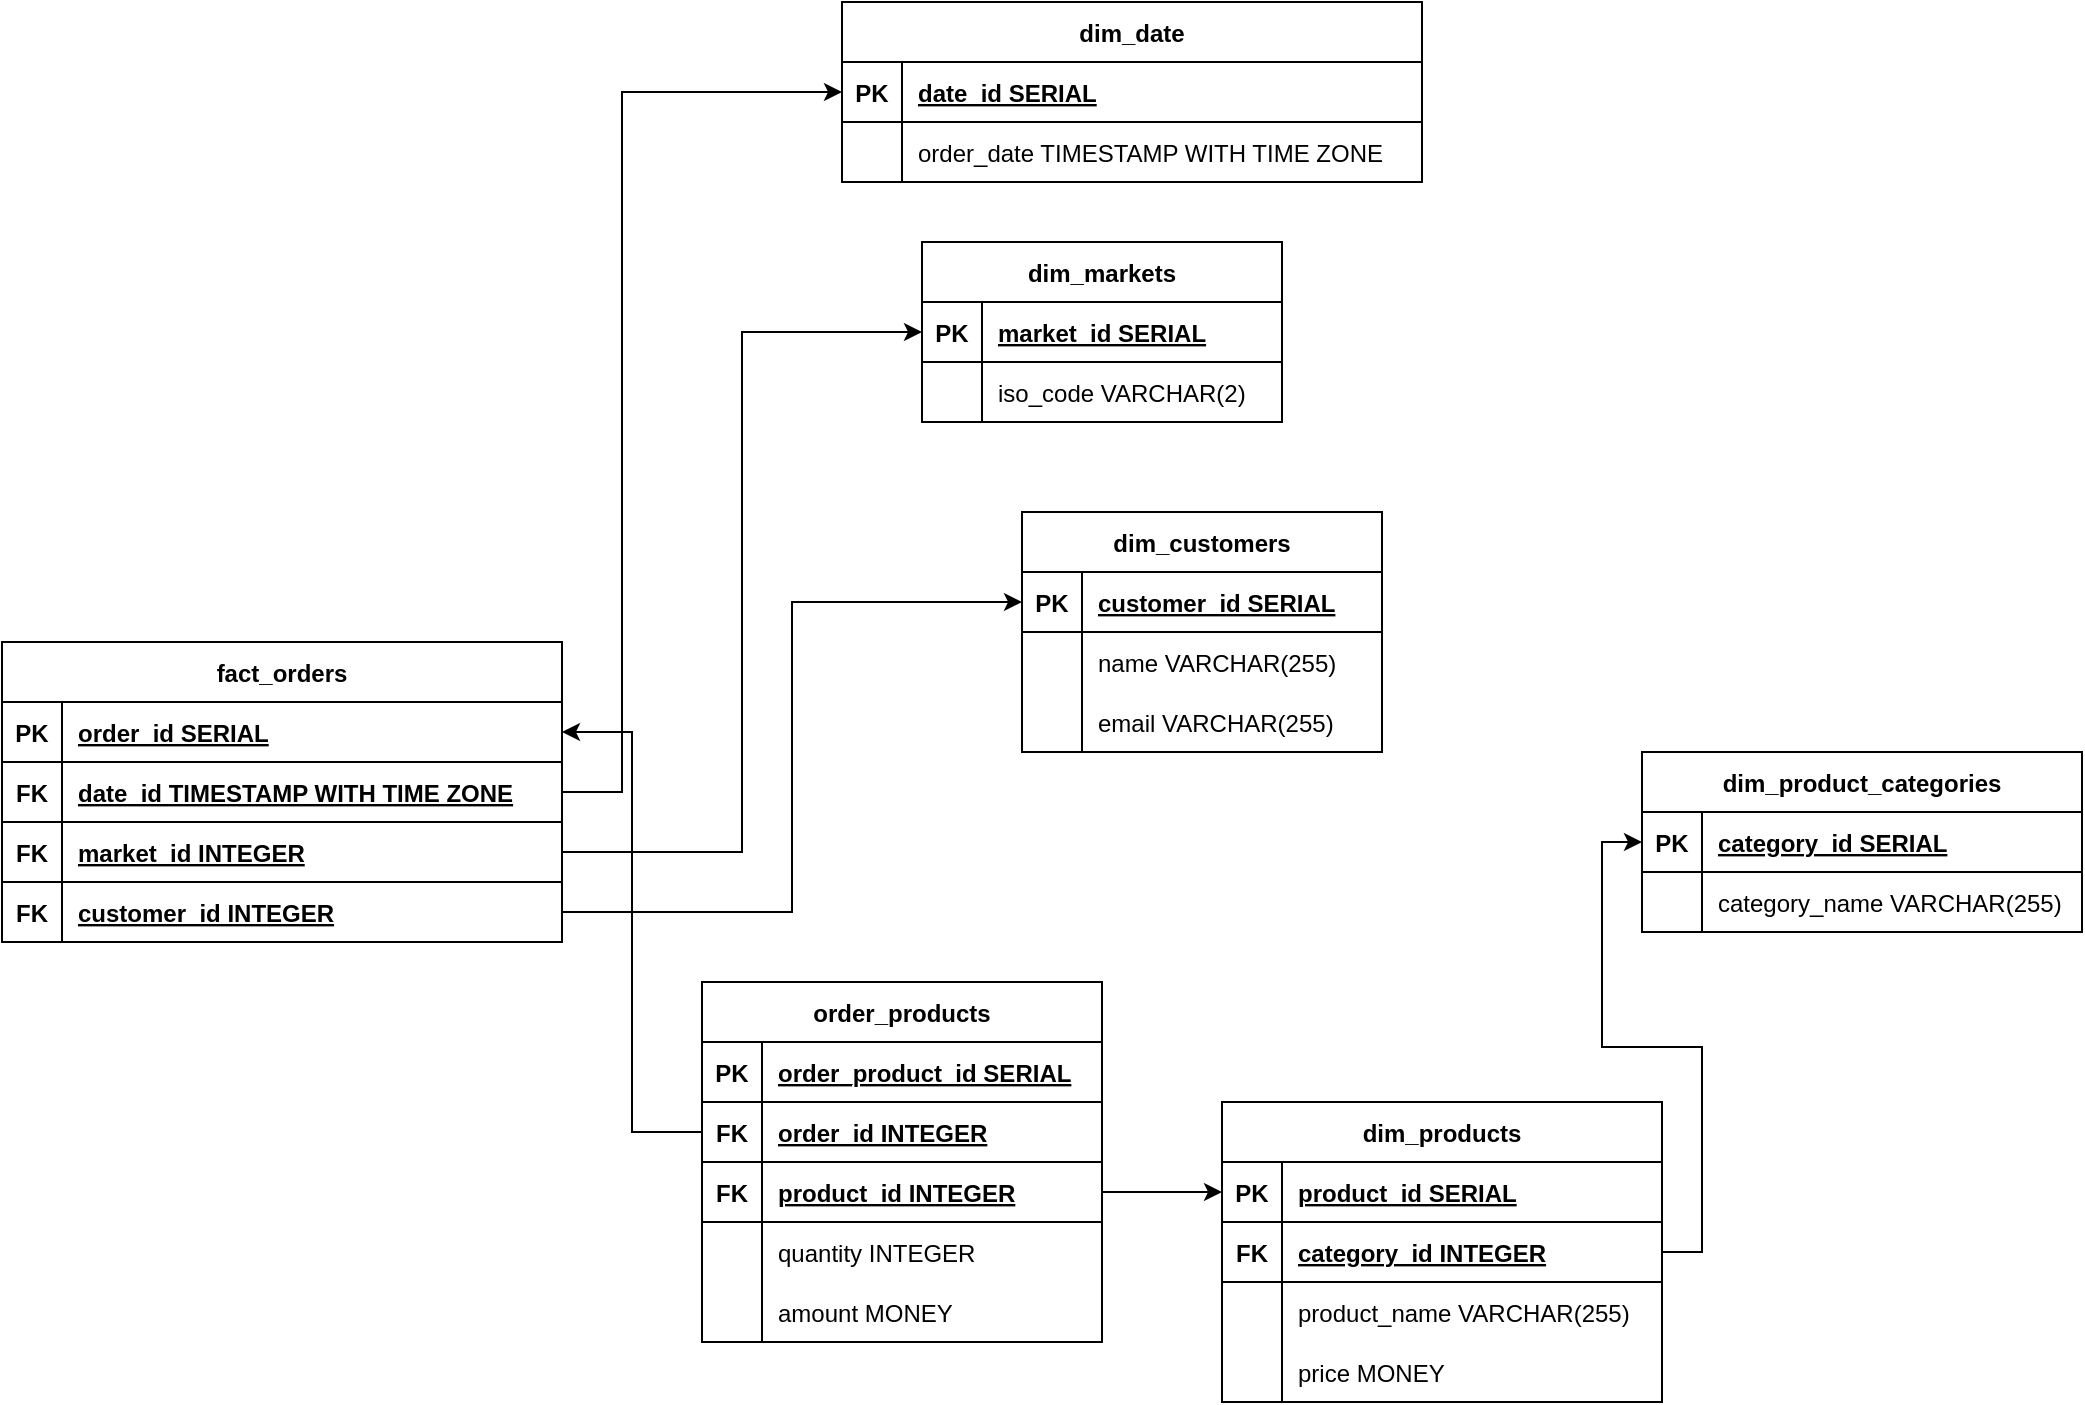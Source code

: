 <mxfile version="23.1.4" type="device">
  <diagram id="XZgbwGNa7oJnOQkx7R82" name="Page-1">
    <mxGraphModel dx="2133" dy="412" grid="1" gridSize="10" guides="1" tooltips="1" connect="1" arrows="1" fold="1" page="1" pageScale="1" pageWidth="1100" pageHeight="850" math="0" shadow="0">
      <root>
        <mxCell id="0" />
        <mxCell id="1" parent="0" />
        <mxCell id="pxrLNf_T3DCZ3p7mx5f7-1" value="fact_orders" style="shape=table;startSize=30;container=1;collapsible=1;childLayout=tableLayout;fixedRows=1;rowLines=0;fontStyle=1;align=center;resizeLast=1;" parent="1" vertex="1">
          <mxGeometry x="-1070" y="385" width="280" height="150" as="geometry" />
        </mxCell>
        <mxCell id="pxrLNf_T3DCZ3p7mx5f7-77" style="shape=tableRow;horizontal=0;startSize=0;swimlaneHead=0;swimlaneBody=0;fillColor=none;collapsible=0;dropTarget=0;points=[[0,0.5],[1,0.5]];portConstraint=eastwest;strokeColor=inherit;top=0;left=0;right=0;bottom=1;" parent="pxrLNf_T3DCZ3p7mx5f7-1" vertex="1">
          <mxGeometry y="30" width="280" height="30" as="geometry" />
        </mxCell>
        <mxCell id="pxrLNf_T3DCZ3p7mx5f7-78" value="PK" style="shape=partialRectangle;overflow=hidden;connectable=0;fillColor=none;strokeColor=inherit;top=0;left=0;bottom=0;right=0;fontStyle=1;" parent="pxrLNf_T3DCZ3p7mx5f7-77" vertex="1">
          <mxGeometry width="30" height="30" as="geometry">
            <mxRectangle width="30" height="30" as="alternateBounds" />
          </mxGeometry>
        </mxCell>
        <mxCell id="pxrLNf_T3DCZ3p7mx5f7-79" value="order_id SERIAL" style="shape=partialRectangle;overflow=hidden;connectable=0;fillColor=none;align=left;strokeColor=inherit;top=0;left=0;bottom=0;right=0;spacingLeft=6;fontStyle=5;" parent="pxrLNf_T3DCZ3p7mx5f7-77" vertex="1">
          <mxGeometry x="30" width="250" height="30" as="geometry">
            <mxRectangle width="250" height="30" as="alternateBounds" />
          </mxGeometry>
        </mxCell>
        <mxCell id="pxrLNf_T3DCZ3p7mx5f7-2" value="" style="shape=tableRow;horizontal=0;startSize=0;swimlaneHead=0;swimlaneBody=0;fillColor=none;collapsible=0;dropTarget=0;points=[[0,0.5],[1,0.5]];portConstraint=eastwest;strokeColor=inherit;top=0;left=0;right=0;bottom=1;" parent="pxrLNf_T3DCZ3p7mx5f7-1" vertex="1">
          <mxGeometry y="60" width="280" height="30" as="geometry" />
        </mxCell>
        <mxCell id="pxrLNf_T3DCZ3p7mx5f7-3" value="FK" style="shape=partialRectangle;overflow=hidden;connectable=0;fillColor=none;strokeColor=inherit;top=0;left=0;bottom=0;right=0;fontStyle=1;" parent="pxrLNf_T3DCZ3p7mx5f7-2" vertex="1">
          <mxGeometry width="30" height="30" as="geometry">
            <mxRectangle width="30" height="30" as="alternateBounds" />
          </mxGeometry>
        </mxCell>
        <mxCell id="pxrLNf_T3DCZ3p7mx5f7-4" value="date_id TIMESTAMP WITH TIME ZONE" style="shape=partialRectangle;overflow=hidden;connectable=0;fillColor=none;align=left;strokeColor=inherit;top=0;left=0;bottom=0;right=0;spacingLeft=6;fontStyle=5;" parent="pxrLNf_T3DCZ3p7mx5f7-2" vertex="1">
          <mxGeometry x="30" width="250" height="30" as="geometry">
            <mxRectangle width="250" height="30" as="alternateBounds" />
          </mxGeometry>
        </mxCell>
        <mxCell id="pxrLNf_T3DCZ3p7mx5f7-5" value="" style="shape=tableRow;horizontal=0;startSize=0;swimlaneHead=0;swimlaneBody=0;fillColor=none;collapsible=0;dropTarget=0;points=[[0,0.5],[1,0.5]];portConstraint=eastwest;strokeColor=inherit;top=0;left=0;right=0;bottom=1;" parent="pxrLNf_T3DCZ3p7mx5f7-1" vertex="1">
          <mxGeometry y="90" width="280" height="30" as="geometry" />
        </mxCell>
        <mxCell id="pxrLNf_T3DCZ3p7mx5f7-6" value="FK" style="shape=partialRectangle;overflow=hidden;connectable=0;fillColor=none;strokeColor=inherit;top=0;left=0;bottom=0;right=0;fontStyle=1;" parent="pxrLNf_T3DCZ3p7mx5f7-5" vertex="1">
          <mxGeometry width="30" height="30" as="geometry">
            <mxRectangle width="30" height="30" as="alternateBounds" />
          </mxGeometry>
        </mxCell>
        <mxCell id="pxrLNf_T3DCZ3p7mx5f7-7" value="market_id INTEGER" style="shape=partialRectangle;overflow=hidden;connectable=0;fillColor=none;align=left;strokeColor=inherit;top=0;left=0;bottom=0;right=0;spacingLeft=6;fontStyle=5;" parent="pxrLNf_T3DCZ3p7mx5f7-5" vertex="1">
          <mxGeometry x="30" width="250" height="30" as="geometry">
            <mxRectangle width="250" height="30" as="alternateBounds" />
          </mxGeometry>
        </mxCell>
        <mxCell id="pxrLNf_T3DCZ3p7mx5f7-8" value="" style="shape=tableRow;horizontal=0;startSize=0;swimlaneHead=0;swimlaneBody=0;fillColor=none;collapsible=0;dropTarget=0;points=[[0,0.5],[1,0.5]];portConstraint=eastwest;strokeColor=inherit;top=0;left=0;right=0;bottom=1;" parent="pxrLNf_T3DCZ3p7mx5f7-1" vertex="1">
          <mxGeometry y="120" width="280" height="30" as="geometry" />
        </mxCell>
        <mxCell id="pxrLNf_T3DCZ3p7mx5f7-9" value="FK" style="shape=partialRectangle;overflow=hidden;connectable=0;fillColor=none;strokeColor=inherit;top=0;left=0;bottom=0;right=0;fontStyle=1;" parent="pxrLNf_T3DCZ3p7mx5f7-8" vertex="1">
          <mxGeometry width="30" height="30" as="geometry">
            <mxRectangle width="30" height="30" as="alternateBounds" />
          </mxGeometry>
        </mxCell>
        <mxCell id="pxrLNf_T3DCZ3p7mx5f7-10" value="customer_id INTEGER" style="shape=partialRectangle;overflow=hidden;connectable=0;fillColor=none;align=left;strokeColor=inherit;top=0;left=0;bottom=0;right=0;spacingLeft=6;fontStyle=5;" parent="pxrLNf_T3DCZ3p7mx5f7-8" vertex="1">
          <mxGeometry x="30" width="250" height="30" as="geometry">
            <mxRectangle width="250" height="30" as="alternateBounds" />
          </mxGeometry>
        </mxCell>
        <mxCell id="pxrLNf_T3DCZ3p7mx5f7-17" value="dim_date" style="shape=table;startSize=30;container=1;collapsible=1;childLayout=tableLayout;fixedRows=1;rowLines=0;fontStyle=1;align=center;resizeLast=1;" parent="1" vertex="1">
          <mxGeometry x="-650" y="65" width="290" height="90" as="geometry" />
        </mxCell>
        <mxCell id="pxrLNf_T3DCZ3p7mx5f7-18" value="" style="shape=tableRow;horizontal=0;startSize=0;swimlaneHead=0;swimlaneBody=0;fillColor=none;collapsible=0;dropTarget=0;points=[[0,0.5],[1,0.5]];portConstraint=eastwest;strokeColor=inherit;top=0;left=0;right=0;bottom=1;" parent="pxrLNf_T3DCZ3p7mx5f7-17" vertex="1">
          <mxGeometry y="30" width="290" height="30" as="geometry" />
        </mxCell>
        <mxCell id="pxrLNf_T3DCZ3p7mx5f7-19" value="PK" style="shape=partialRectangle;overflow=hidden;connectable=0;fillColor=none;strokeColor=inherit;top=0;left=0;bottom=0;right=0;fontStyle=1;" parent="pxrLNf_T3DCZ3p7mx5f7-18" vertex="1">
          <mxGeometry width="30" height="30" as="geometry">
            <mxRectangle width="30" height="30" as="alternateBounds" />
          </mxGeometry>
        </mxCell>
        <mxCell id="pxrLNf_T3DCZ3p7mx5f7-20" value="date_id SERIAL " style="shape=partialRectangle;overflow=hidden;connectable=0;fillColor=none;align=left;strokeColor=inherit;top=0;left=0;bottom=0;right=0;spacingLeft=6;fontStyle=5;" parent="pxrLNf_T3DCZ3p7mx5f7-18" vertex="1">
          <mxGeometry x="30" width="260" height="30" as="geometry">
            <mxRectangle width="260" height="30" as="alternateBounds" />
          </mxGeometry>
        </mxCell>
        <mxCell id="pxrLNf_T3DCZ3p7mx5f7-21" value="" style="shape=tableRow;horizontal=0;startSize=0;swimlaneHead=0;swimlaneBody=0;fillColor=none;collapsible=0;dropTarget=0;points=[[0,0.5],[1,0.5]];portConstraint=eastwest;strokeColor=inherit;top=0;left=0;right=0;bottom=0;" parent="pxrLNf_T3DCZ3p7mx5f7-17" vertex="1">
          <mxGeometry y="60" width="290" height="30" as="geometry" />
        </mxCell>
        <mxCell id="pxrLNf_T3DCZ3p7mx5f7-22" value="" style="shape=partialRectangle;overflow=hidden;connectable=0;fillColor=none;strokeColor=inherit;top=0;left=0;bottom=0;right=0;" parent="pxrLNf_T3DCZ3p7mx5f7-21" vertex="1">
          <mxGeometry width="30" height="30" as="geometry">
            <mxRectangle width="30" height="30" as="alternateBounds" />
          </mxGeometry>
        </mxCell>
        <mxCell id="pxrLNf_T3DCZ3p7mx5f7-23" value="order_date TIMESTAMP WITH TIME ZONE" style="shape=partialRectangle;overflow=hidden;connectable=0;fillColor=none;align=left;strokeColor=inherit;top=0;left=0;bottom=0;right=0;spacingLeft=6;" parent="pxrLNf_T3DCZ3p7mx5f7-21" vertex="1">
          <mxGeometry x="30" width="260" height="30" as="geometry">
            <mxRectangle width="260" height="30" as="alternateBounds" />
          </mxGeometry>
        </mxCell>
        <mxCell id="pxrLNf_T3DCZ3p7mx5f7-24" value="dim_products" style="shape=table;startSize=30;container=1;collapsible=1;childLayout=tableLayout;fixedRows=1;rowLines=0;fontStyle=1;align=center;resizeLast=1;" parent="1" vertex="1">
          <mxGeometry x="-460" y="615" width="220" height="150" as="geometry" />
        </mxCell>
        <mxCell id="pxrLNf_T3DCZ3p7mx5f7-80" style="shape=tableRow;horizontal=0;startSize=0;swimlaneHead=0;swimlaneBody=0;fillColor=none;collapsible=0;dropTarget=0;points=[[0,0.5],[1,0.5]];portConstraint=eastwest;strokeColor=inherit;top=0;left=0;right=0;bottom=1;" parent="pxrLNf_T3DCZ3p7mx5f7-24" vertex="1">
          <mxGeometry y="30" width="220" height="30" as="geometry" />
        </mxCell>
        <mxCell id="pxrLNf_T3DCZ3p7mx5f7-81" value="PK" style="shape=partialRectangle;overflow=hidden;connectable=0;fillColor=none;strokeColor=inherit;top=0;left=0;bottom=0;right=0;fontStyle=1;" parent="pxrLNf_T3DCZ3p7mx5f7-80" vertex="1">
          <mxGeometry width="30" height="30" as="geometry">
            <mxRectangle width="30" height="30" as="alternateBounds" />
          </mxGeometry>
        </mxCell>
        <mxCell id="pxrLNf_T3DCZ3p7mx5f7-82" value="product_id SERIAL" style="shape=partialRectangle;overflow=hidden;connectable=0;fillColor=none;align=left;strokeColor=inherit;top=0;left=0;bottom=0;right=0;spacingLeft=6;fontStyle=5;" parent="pxrLNf_T3DCZ3p7mx5f7-80" vertex="1">
          <mxGeometry x="30" width="190" height="30" as="geometry">
            <mxRectangle width="190" height="30" as="alternateBounds" />
          </mxGeometry>
        </mxCell>
        <mxCell id="pxrLNf_T3DCZ3p7mx5f7-25" value="" style="shape=tableRow;horizontal=0;startSize=0;swimlaneHead=0;swimlaneBody=0;fillColor=none;collapsible=0;dropTarget=0;points=[[0,0.5],[1,0.5]];portConstraint=eastwest;strokeColor=inherit;top=0;left=0;right=0;bottom=1;" parent="pxrLNf_T3DCZ3p7mx5f7-24" vertex="1">
          <mxGeometry y="60" width="220" height="30" as="geometry" />
        </mxCell>
        <mxCell id="pxrLNf_T3DCZ3p7mx5f7-26" value="FK" style="shape=partialRectangle;overflow=hidden;connectable=0;fillColor=none;strokeColor=inherit;top=0;left=0;bottom=0;right=0;fontStyle=1;" parent="pxrLNf_T3DCZ3p7mx5f7-25" vertex="1">
          <mxGeometry width="30" height="30" as="geometry">
            <mxRectangle width="30" height="30" as="alternateBounds" />
          </mxGeometry>
        </mxCell>
        <mxCell id="pxrLNf_T3DCZ3p7mx5f7-27" value="category_id INTEGER" style="shape=partialRectangle;overflow=hidden;connectable=0;fillColor=none;align=left;strokeColor=inherit;top=0;left=0;bottom=0;right=0;spacingLeft=6;fontStyle=5;" parent="pxrLNf_T3DCZ3p7mx5f7-25" vertex="1">
          <mxGeometry x="30" width="190" height="30" as="geometry">
            <mxRectangle width="190" height="30" as="alternateBounds" />
          </mxGeometry>
        </mxCell>
        <mxCell id="pxrLNf_T3DCZ3p7mx5f7-31" value="" style="shape=tableRow;horizontal=0;startSize=0;swimlaneHead=0;swimlaneBody=0;fillColor=none;collapsible=0;dropTarget=0;points=[[0,0.5],[1,0.5]];portConstraint=eastwest;strokeColor=inherit;top=0;left=0;right=0;bottom=0;" parent="pxrLNf_T3DCZ3p7mx5f7-24" vertex="1">
          <mxGeometry y="90" width="220" height="30" as="geometry" />
        </mxCell>
        <mxCell id="pxrLNf_T3DCZ3p7mx5f7-32" value="" style="shape=partialRectangle;overflow=hidden;connectable=0;fillColor=none;strokeColor=inherit;top=0;left=0;bottom=0;right=0;" parent="pxrLNf_T3DCZ3p7mx5f7-31" vertex="1">
          <mxGeometry width="30" height="30" as="geometry">
            <mxRectangle width="30" height="30" as="alternateBounds" />
          </mxGeometry>
        </mxCell>
        <mxCell id="pxrLNf_T3DCZ3p7mx5f7-33" value="product_name VARCHAR(255)" style="shape=partialRectangle;overflow=hidden;connectable=0;fillColor=none;align=left;strokeColor=inherit;top=0;left=0;bottom=0;right=0;spacingLeft=6;" parent="pxrLNf_T3DCZ3p7mx5f7-31" vertex="1">
          <mxGeometry x="30" width="190" height="30" as="geometry">
            <mxRectangle width="190" height="30" as="alternateBounds" />
          </mxGeometry>
        </mxCell>
        <mxCell id="pxrLNf_T3DCZ3p7mx5f7-34" value="" style="shape=tableRow;horizontal=0;startSize=0;swimlaneHead=0;swimlaneBody=0;fillColor=none;collapsible=0;dropTarget=0;points=[[0,0.5],[1,0.5]];portConstraint=eastwest;strokeColor=inherit;top=0;left=0;right=0;bottom=0;" parent="pxrLNf_T3DCZ3p7mx5f7-24" vertex="1">
          <mxGeometry y="120" width="220" height="30" as="geometry" />
        </mxCell>
        <mxCell id="pxrLNf_T3DCZ3p7mx5f7-35" value="" style="shape=partialRectangle;overflow=hidden;connectable=0;fillColor=none;strokeColor=inherit;top=0;left=0;bottom=0;right=0;" parent="pxrLNf_T3DCZ3p7mx5f7-34" vertex="1">
          <mxGeometry width="30" height="30" as="geometry">
            <mxRectangle width="30" height="30" as="alternateBounds" />
          </mxGeometry>
        </mxCell>
        <mxCell id="pxrLNf_T3DCZ3p7mx5f7-36" value="price MONEY" style="shape=partialRectangle;overflow=hidden;connectable=0;fillColor=none;align=left;strokeColor=inherit;top=0;left=0;bottom=0;right=0;spacingLeft=6;" parent="pxrLNf_T3DCZ3p7mx5f7-34" vertex="1">
          <mxGeometry x="30" width="190" height="30" as="geometry">
            <mxRectangle width="190" height="30" as="alternateBounds" />
          </mxGeometry>
        </mxCell>
        <mxCell id="pxrLNf_T3DCZ3p7mx5f7-37" value="order_products" style="shape=table;startSize=30;container=1;collapsible=1;childLayout=tableLayout;fixedRows=1;rowLines=0;fontStyle=1;align=center;resizeLast=1;" parent="1" vertex="1">
          <mxGeometry x="-720" y="555" width="200" height="180" as="geometry" />
        </mxCell>
        <mxCell id="pxrLNf_T3DCZ3p7mx5f7-83" style="shape=tableRow;horizontal=0;startSize=0;swimlaneHead=0;swimlaneBody=0;fillColor=none;collapsible=0;dropTarget=0;points=[[0,0.5],[1,0.5]];portConstraint=eastwest;strokeColor=inherit;top=0;left=0;right=0;bottom=1;" parent="pxrLNf_T3DCZ3p7mx5f7-37" vertex="1">
          <mxGeometry y="30" width="200" height="30" as="geometry" />
        </mxCell>
        <mxCell id="pxrLNf_T3DCZ3p7mx5f7-84" value="PK" style="shape=partialRectangle;overflow=hidden;connectable=0;fillColor=none;strokeColor=inherit;top=0;left=0;bottom=0;right=0;fontStyle=1;" parent="pxrLNf_T3DCZ3p7mx5f7-83" vertex="1">
          <mxGeometry width="30" height="30" as="geometry">
            <mxRectangle width="30" height="30" as="alternateBounds" />
          </mxGeometry>
        </mxCell>
        <mxCell id="pxrLNf_T3DCZ3p7mx5f7-85" value="order_product_id SERIAL" style="shape=partialRectangle;overflow=hidden;connectable=0;fillColor=none;align=left;strokeColor=inherit;top=0;left=0;bottom=0;right=0;spacingLeft=6;fontStyle=5;" parent="pxrLNf_T3DCZ3p7mx5f7-83" vertex="1">
          <mxGeometry x="30" width="170" height="30" as="geometry">
            <mxRectangle width="170" height="30" as="alternateBounds" />
          </mxGeometry>
        </mxCell>
        <mxCell id="pxrLNf_T3DCZ3p7mx5f7-41" value="" style="shape=tableRow;horizontal=0;startSize=0;swimlaneHead=0;swimlaneBody=0;fillColor=none;collapsible=0;dropTarget=0;points=[[0,0.5],[1,0.5]];portConstraint=eastwest;strokeColor=inherit;top=0;left=0;right=0;bottom=1;" parent="pxrLNf_T3DCZ3p7mx5f7-37" vertex="1">
          <mxGeometry y="60" width="200" height="30" as="geometry" />
        </mxCell>
        <mxCell id="pxrLNf_T3DCZ3p7mx5f7-42" value="FK" style="shape=partialRectangle;overflow=hidden;connectable=0;fillColor=none;strokeColor=inherit;top=0;left=0;bottom=0;right=0;fontStyle=1;" parent="pxrLNf_T3DCZ3p7mx5f7-41" vertex="1">
          <mxGeometry width="30" height="30" as="geometry">
            <mxRectangle width="30" height="30" as="alternateBounds" />
          </mxGeometry>
        </mxCell>
        <mxCell id="pxrLNf_T3DCZ3p7mx5f7-43" value="order_id INTEGER" style="shape=partialRectangle;overflow=hidden;connectable=0;fillColor=none;align=left;strokeColor=inherit;top=0;left=0;bottom=0;right=0;spacingLeft=6;fontStyle=5;" parent="pxrLNf_T3DCZ3p7mx5f7-41" vertex="1">
          <mxGeometry x="30" width="170" height="30" as="geometry">
            <mxRectangle width="170" height="30" as="alternateBounds" />
          </mxGeometry>
        </mxCell>
        <mxCell id="pxrLNf_T3DCZ3p7mx5f7-44" value="" style="shape=tableRow;horizontal=0;startSize=0;swimlaneHead=0;swimlaneBody=0;fillColor=none;collapsible=0;dropTarget=0;points=[[0,0.5],[1,0.5]];portConstraint=eastwest;strokeColor=inherit;top=0;left=0;right=0;bottom=1;" parent="pxrLNf_T3DCZ3p7mx5f7-37" vertex="1">
          <mxGeometry y="90" width="200" height="30" as="geometry" />
        </mxCell>
        <mxCell id="pxrLNf_T3DCZ3p7mx5f7-45" value="FK" style="shape=partialRectangle;overflow=hidden;connectable=0;fillColor=none;strokeColor=inherit;top=0;left=0;bottom=0;right=0;fontStyle=1;" parent="pxrLNf_T3DCZ3p7mx5f7-44" vertex="1">
          <mxGeometry width="30" height="30" as="geometry">
            <mxRectangle width="30" height="30" as="alternateBounds" />
          </mxGeometry>
        </mxCell>
        <mxCell id="pxrLNf_T3DCZ3p7mx5f7-46" value="product_id INTEGER" style="shape=partialRectangle;overflow=hidden;connectable=0;fillColor=none;align=left;strokeColor=inherit;top=0;left=0;bottom=0;right=0;spacingLeft=6;fontStyle=5;" parent="pxrLNf_T3DCZ3p7mx5f7-44" vertex="1">
          <mxGeometry x="30" width="170" height="30" as="geometry">
            <mxRectangle width="170" height="30" as="alternateBounds" />
          </mxGeometry>
        </mxCell>
        <mxCell id="pxrLNf_T3DCZ3p7mx5f7-47" value="" style="shape=tableRow;horizontal=0;startSize=0;swimlaneHead=0;swimlaneBody=0;fillColor=none;collapsible=0;dropTarget=0;points=[[0,0.5],[1,0.5]];portConstraint=eastwest;strokeColor=inherit;top=0;left=0;right=0;bottom=0;" parent="pxrLNf_T3DCZ3p7mx5f7-37" vertex="1">
          <mxGeometry y="120" width="200" height="30" as="geometry" />
        </mxCell>
        <mxCell id="pxrLNf_T3DCZ3p7mx5f7-48" value="" style="shape=partialRectangle;overflow=hidden;connectable=0;fillColor=none;strokeColor=inherit;top=0;left=0;bottom=0;right=0;" parent="pxrLNf_T3DCZ3p7mx5f7-47" vertex="1">
          <mxGeometry width="30" height="30" as="geometry">
            <mxRectangle width="30" height="30" as="alternateBounds" />
          </mxGeometry>
        </mxCell>
        <mxCell id="pxrLNf_T3DCZ3p7mx5f7-49" value="quantity INTEGER" style="shape=partialRectangle;overflow=hidden;connectable=0;fillColor=none;align=left;strokeColor=inherit;top=0;left=0;bottom=0;right=0;spacingLeft=6;" parent="pxrLNf_T3DCZ3p7mx5f7-47" vertex="1">
          <mxGeometry x="30" width="170" height="30" as="geometry">
            <mxRectangle width="170" height="30" as="alternateBounds" />
          </mxGeometry>
        </mxCell>
        <mxCell id="N5OTO_rylGFLHQ4ZU9c1-1" style="shape=tableRow;horizontal=0;startSize=0;swimlaneHead=0;swimlaneBody=0;fillColor=none;collapsible=0;dropTarget=0;points=[[0,0.5],[1,0.5]];portConstraint=eastwest;strokeColor=inherit;top=0;left=0;right=0;bottom=0;" vertex="1" parent="pxrLNf_T3DCZ3p7mx5f7-37">
          <mxGeometry y="150" width="200" height="30" as="geometry" />
        </mxCell>
        <mxCell id="N5OTO_rylGFLHQ4ZU9c1-2" style="shape=partialRectangle;overflow=hidden;connectable=0;fillColor=none;strokeColor=inherit;top=0;left=0;bottom=0;right=0;" vertex="1" parent="N5OTO_rylGFLHQ4ZU9c1-1">
          <mxGeometry width="30" height="30" as="geometry">
            <mxRectangle width="30" height="30" as="alternateBounds" />
          </mxGeometry>
        </mxCell>
        <mxCell id="N5OTO_rylGFLHQ4ZU9c1-3" value="amount MONEY" style="shape=partialRectangle;overflow=hidden;connectable=0;fillColor=none;align=left;strokeColor=inherit;top=0;left=0;bottom=0;right=0;spacingLeft=6;" vertex="1" parent="N5OTO_rylGFLHQ4ZU9c1-1">
          <mxGeometry x="30" width="170" height="30" as="geometry">
            <mxRectangle width="170" height="30" as="alternateBounds" />
          </mxGeometry>
        </mxCell>
        <mxCell id="pxrLNf_T3DCZ3p7mx5f7-50" value="dim_product_categories" style="shape=table;startSize=30;container=1;collapsible=1;childLayout=tableLayout;fixedRows=1;rowLines=0;fontStyle=1;align=center;resizeLast=1;" parent="1" vertex="1">
          <mxGeometry x="-250" y="440" width="220" height="90" as="geometry" />
        </mxCell>
        <mxCell id="pxrLNf_T3DCZ3p7mx5f7-51" value="" style="shape=tableRow;horizontal=0;startSize=0;swimlaneHead=0;swimlaneBody=0;fillColor=none;collapsible=0;dropTarget=0;points=[[0,0.5],[1,0.5]];portConstraint=eastwest;strokeColor=inherit;top=0;left=0;right=0;bottom=1;" parent="pxrLNf_T3DCZ3p7mx5f7-50" vertex="1">
          <mxGeometry y="30" width="220" height="30" as="geometry" />
        </mxCell>
        <mxCell id="pxrLNf_T3DCZ3p7mx5f7-52" value="PK" style="shape=partialRectangle;overflow=hidden;connectable=0;fillColor=none;strokeColor=inherit;top=0;left=0;bottom=0;right=0;fontStyle=1;" parent="pxrLNf_T3DCZ3p7mx5f7-51" vertex="1">
          <mxGeometry width="30" height="30" as="geometry">
            <mxRectangle width="30" height="30" as="alternateBounds" />
          </mxGeometry>
        </mxCell>
        <mxCell id="pxrLNf_T3DCZ3p7mx5f7-53" value="category_id SERIAL " style="shape=partialRectangle;overflow=hidden;connectable=0;fillColor=none;align=left;strokeColor=inherit;top=0;left=0;bottom=0;right=0;spacingLeft=6;fontStyle=5;" parent="pxrLNf_T3DCZ3p7mx5f7-51" vertex="1">
          <mxGeometry x="30" width="190" height="30" as="geometry">
            <mxRectangle width="190" height="30" as="alternateBounds" />
          </mxGeometry>
        </mxCell>
        <mxCell id="pxrLNf_T3DCZ3p7mx5f7-54" value="" style="shape=tableRow;horizontal=0;startSize=0;swimlaneHead=0;swimlaneBody=0;fillColor=none;collapsible=0;dropTarget=0;points=[[0,0.5],[1,0.5]];portConstraint=eastwest;strokeColor=inherit;top=0;left=0;right=0;bottom=0;" parent="pxrLNf_T3DCZ3p7mx5f7-50" vertex="1">
          <mxGeometry y="60" width="220" height="30" as="geometry" />
        </mxCell>
        <mxCell id="pxrLNf_T3DCZ3p7mx5f7-55" value="" style="shape=partialRectangle;overflow=hidden;connectable=0;fillColor=none;strokeColor=inherit;top=0;left=0;bottom=0;right=0;" parent="pxrLNf_T3DCZ3p7mx5f7-54" vertex="1">
          <mxGeometry width="30" height="30" as="geometry">
            <mxRectangle width="30" height="30" as="alternateBounds" />
          </mxGeometry>
        </mxCell>
        <mxCell id="pxrLNf_T3DCZ3p7mx5f7-56" value="category_name VARCHAR(255)" style="shape=partialRectangle;overflow=hidden;connectable=0;fillColor=none;align=left;strokeColor=inherit;top=0;left=0;bottom=0;right=0;spacingLeft=6;" parent="pxrLNf_T3DCZ3p7mx5f7-54" vertex="1">
          <mxGeometry x="30" width="190" height="30" as="geometry">
            <mxRectangle width="190" height="30" as="alternateBounds" />
          </mxGeometry>
        </mxCell>
        <mxCell id="pxrLNf_T3DCZ3p7mx5f7-57" value="dim_customers" style="shape=table;startSize=30;container=1;collapsible=1;childLayout=tableLayout;fixedRows=1;rowLines=0;fontStyle=1;align=center;resizeLast=1;" parent="1" vertex="1">
          <mxGeometry x="-560" y="320" width="180" height="120" as="geometry" />
        </mxCell>
        <mxCell id="pxrLNf_T3DCZ3p7mx5f7-58" value="" style="shape=tableRow;horizontal=0;startSize=0;swimlaneHead=0;swimlaneBody=0;fillColor=none;collapsible=0;dropTarget=0;points=[[0,0.5],[1,0.5]];portConstraint=eastwest;strokeColor=inherit;top=0;left=0;right=0;bottom=1;" parent="pxrLNf_T3DCZ3p7mx5f7-57" vertex="1">
          <mxGeometry y="30" width="180" height="30" as="geometry" />
        </mxCell>
        <mxCell id="pxrLNf_T3DCZ3p7mx5f7-59" value="PK" style="shape=partialRectangle;overflow=hidden;connectable=0;fillColor=none;strokeColor=inherit;top=0;left=0;bottom=0;right=0;fontStyle=1;" parent="pxrLNf_T3DCZ3p7mx5f7-58" vertex="1">
          <mxGeometry width="30" height="30" as="geometry">
            <mxRectangle width="30" height="30" as="alternateBounds" />
          </mxGeometry>
        </mxCell>
        <mxCell id="pxrLNf_T3DCZ3p7mx5f7-60" value="customer_id SERIAL " style="shape=partialRectangle;overflow=hidden;connectable=0;fillColor=none;align=left;strokeColor=inherit;top=0;left=0;bottom=0;right=0;spacingLeft=6;fontStyle=5;" parent="pxrLNf_T3DCZ3p7mx5f7-58" vertex="1">
          <mxGeometry x="30" width="150" height="30" as="geometry">
            <mxRectangle width="150" height="30" as="alternateBounds" />
          </mxGeometry>
        </mxCell>
        <mxCell id="pxrLNf_T3DCZ3p7mx5f7-61" value="" style="shape=tableRow;horizontal=0;startSize=0;swimlaneHead=0;swimlaneBody=0;fillColor=none;collapsible=0;dropTarget=0;points=[[0,0.5],[1,0.5]];portConstraint=eastwest;strokeColor=inherit;top=0;left=0;right=0;bottom=0;" parent="pxrLNf_T3DCZ3p7mx5f7-57" vertex="1">
          <mxGeometry y="60" width="180" height="30" as="geometry" />
        </mxCell>
        <mxCell id="pxrLNf_T3DCZ3p7mx5f7-62" value="" style="shape=partialRectangle;overflow=hidden;connectable=0;fillColor=none;strokeColor=inherit;top=0;left=0;bottom=0;right=0;" parent="pxrLNf_T3DCZ3p7mx5f7-61" vertex="1">
          <mxGeometry width="30" height="30" as="geometry">
            <mxRectangle width="30" height="30" as="alternateBounds" />
          </mxGeometry>
        </mxCell>
        <mxCell id="pxrLNf_T3DCZ3p7mx5f7-63" value="name VARCHAR(255)" style="shape=partialRectangle;overflow=hidden;connectable=0;fillColor=none;align=left;strokeColor=inherit;top=0;left=0;bottom=0;right=0;spacingLeft=6;" parent="pxrLNf_T3DCZ3p7mx5f7-61" vertex="1">
          <mxGeometry x="30" width="150" height="30" as="geometry">
            <mxRectangle width="150" height="30" as="alternateBounds" />
          </mxGeometry>
        </mxCell>
        <mxCell id="pxrLNf_T3DCZ3p7mx5f7-64" value="" style="shape=tableRow;horizontal=0;startSize=0;swimlaneHead=0;swimlaneBody=0;fillColor=none;collapsible=0;dropTarget=0;points=[[0,0.5],[1,0.5]];portConstraint=eastwest;strokeColor=inherit;top=0;left=0;right=0;bottom=0;" parent="pxrLNf_T3DCZ3p7mx5f7-57" vertex="1">
          <mxGeometry y="90" width="180" height="30" as="geometry" />
        </mxCell>
        <mxCell id="pxrLNf_T3DCZ3p7mx5f7-65" value="" style="shape=partialRectangle;overflow=hidden;connectable=0;fillColor=none;strokeColor=inherit;top=0;left=0;bottom=0;right=0;" parent="pxrLNf_T3DCZ3p7mx5f7-64" vertex="1">
          <mxGeometry width="30" height="30" as="geometry">
            <mxRectangle width="30" height="30" as="alternateBounds" />
          </mxGeometry>
        </mxCell>
        <mxCell id="pxrLNf_T3DCZ3p7mx5f7-66" value="email VARCHAR(255)" style="shape=partialRectangle;overflow=hidden;connectable=0;fillColor=none;align=left;strokeColor=inherit;top=0;left=0;bottom=0;right=0;spacingLeft=6;" parent="pxrLNf_T3DCZ3p7mx5f7-64" vertex="1">
          <mxGeometry x="30" width="150" height="30" as="geometry">
            <mxRectangle width="150" height="30" as="alternateBounds" />
          </mxGeometry>
        </mxCell>
        <mxCell id="pxrLNf_T3DCZ3p7mx5f7-67" value="dim_markets" style="shape=table;startSize=30;container=1;collapsible=1;childLayout=tableLayout;fixedRows=1;rowLines=0;fontStyle=1;align=center;resizeLast=1;" parent="1" vertex="1">
          <mxGeometry x="-610" y="185" width="180" height="90" as="geometry" />
        </mxCell>
        <mxCell id="pxrLNf_T3DCZ3p7mx5f7-68" value="" style="shape=tableRow;horizontal=0;startSize=0;swimlaneHead=0;swimlaneBody=0;fillColor=none;collapsible=0;dropTarget=0;points=[[0,0.5],[1,0.5]];portConstraint=eastwest;strokeColor=inherit;top=0;left=0;right=0;bottom=1;" parent="pxrLNf_T3DCZ3p7mx5f7-67" vertex="1">
          <mxGeometry y="30" width="180" height="30" as="geometry" />
        </mxCell>
        <mxCell id="pxrLNf_T3DCZ3p7mx5f7-69" value="PK" style="shape=partialRectangle;overflow=hidden;connectable=0;fillColor=none;strokeColor=inherit;top=0;left=0;bottom=0;right=0;fontStyle=1;" parent="pxrLNf_T3DCZ3p7mx5f7-68" vertex="1">
          <mxGeometry width="30" height="30" as="geometry">
            <mxRectangle width="30" height="30" as="alternateBounds" />
          </mxGeometry>
        </mxCell>
        <mxCell id="pxrLNf_T3DCZ3p7mx5f7-70" value="market_id SERIAL " style="shape=partialRectangle;overflow=hidden;connectable=0;fillColor=none;align=left;strokeColor=inherit;top=0;left=0;bottom=0;right=0;spacingLeft=6;fontStyle=5;" parent="pxrLNf_T3DCZ3p7mx5f7-68" vertex="1">
          <mxGeometry x="30" width="150" height="30" as="geometry">
            <mxRectangle width="150" height="30" as="alternateBounds" />
          </mxGeometry>
        </mxCell>
        <mxCell id="pxrLNf_T3DCZ3p7mx5f7-71" value="" style="shape=tableRow;horizontal=0;startSize=0;swimlaneHead=0;swimlaneBody=0;fillColor=none;collapsible=0;dropTarget=0;points=[[0,0.5],[1,0.5]];portConstraint=eastwest;strokeColor=inherit;top=0;left=0;right=0;bottom=0;" parent="pxrLNf_T3DCZ3p7mx5f7-67" vertex="1">
          <mxGeometry y="60" width="180" height="30" as="geometry" />
        </mxCell>
        <mxCell id="pxrLNf_T3DCZ3p7mx5f7-72" value="" style="shape=partialRectangle;overflow=hidden;connectable=0;fillColor=none;strokeColor=inherit;top=0;left=0;bottom=0;right=0;" parent="pxrLNf_T3DCZ3p7mx5f7-71" vertex="1">
          <mxGeometry width="30" height="30" as="geometry">
            <mxRectangle width="30" height="30" as="alternateBounds" />
          </mxGeometry>
        </mxCell>
        <mxCell id="pxrLNf_T3DCZ3p7mx5f7-73" value="iso_code VARCHAR(2)" style="shape=partialRectangle;overflow=hidden;connectable=0;fillColor=none;align=left;strokeColor=inherit;top=0;left=0;bottom=0;right=0;spacingLeft=6;" parent="pxrLNf_T3DCZ3p7mx5f7-71" vertex="1">
          <mxGeometry x="30" width="150" height="30" as="geometry">
            <mxRectangle width="150" height="30" as="alternateBounds" />
          </mxGeometry>
        </mxCell>
        <mxCell id="pxrLNf_T3DCZ3p7mx5f7-86" style="edgeStyle=orthogonalEdgeStyle;rounded=0;orthogonalLoop=1;jettySize=auto;html=1;" parent="1" source="pxrLNf_T3DCZ3p7mx5f7-2" target="pxrLNf_T3DCZ3p7mx5f7-18" edge="1">
          <mxGeometry relative="1" as="geometry">
            <Array as="points">
              <mxPoint x="-760" y="460" />
              <mxPoint x="-760" y="110" />
            </Array>
          </mxGeometry>
        </mxCell>
        <mxCell id="pxrLNf_T3DCZ3p7mx5f7-87" style="edgeStyle=orthogonalEdgeStyle;rounded=0;orthogonalLoop=1;jettySize=auto;html=1;" parent="1" source="pxrLNf_T3DCZ3p7mx5f7-5" target="pxrLNf_T3DCZ3p7mx5f7-68" edge="1">
          <mxGeometry relative="1" as="geometry" />
        </mxCell>
        <mxCell id="pxrLNf_T3DCZ3p7mx5f7-88" style="edgeStyle=orthogonalEdgeStyle;rounded=0;orthogonalLoop=1;jettySize=auto;html=1;" parent="1" source="pxrLNf_T3DCZ3p7mx5f7-8" target="pxrLNf_T3DCZ3p7mx5f7-58" edge="1">
          <mxGeometry relative="1" as="geometry" />
        </mxCell>
        <mxCell id="pxrLNf_T3DCZ3p7mx5f7-89" style="edgeStyle=orthogonalEdgeStyle;rounded=0;orthogonalLoop=1;jettySize=auto;html=1;entryX=0;entryY=0.5;entryDx=0;entryDy=0;" parent="1" source="pxrLNf_T3DCZ3p7mx5f7-25" target="pxrLNf_T3DCZ3p7mx5f7-51" edge="1">
          <mxGeometry relative="1" as="geometry" />
        </mxCell>
        <mxCell id="pxrLNf_T3DCZ3p7mx5f7-91" style="edgeStyle=orthogonalEdgeStyle;rounded=0;orthogonalLoop=1;jettySize=auto;html=1;entryX=1;entryY=0.5;entryDx=0;entryDy=0;" parent="1" source="pxrLNf_T3DCZ3p7mx5f7-41" target="pxrLNf_T3DCZ3p7mx5f7-77" edge="1">
          <mxGeometry relative="1" as="geometry" />
        </mxCell>
        <mxCell id="pxrLNf_T3DCZ3p7mx5f7-92" style="edgeStyle=orthogonalEdgeStyle;rounded=0;orthogonalLoop=1;jettySize=auto;html=1;" parent="1" source="pxrLNf_T3DCZ3p7mx5f7-44" target="pxrLNf_T3DCZ3p7mx5f7-80" edge="1">
          <mxGeometry relative="1" as="geometry" />
        </mxCell>
      </root>
    </mxGraphModel>
  </diagram>
</mxfile>
